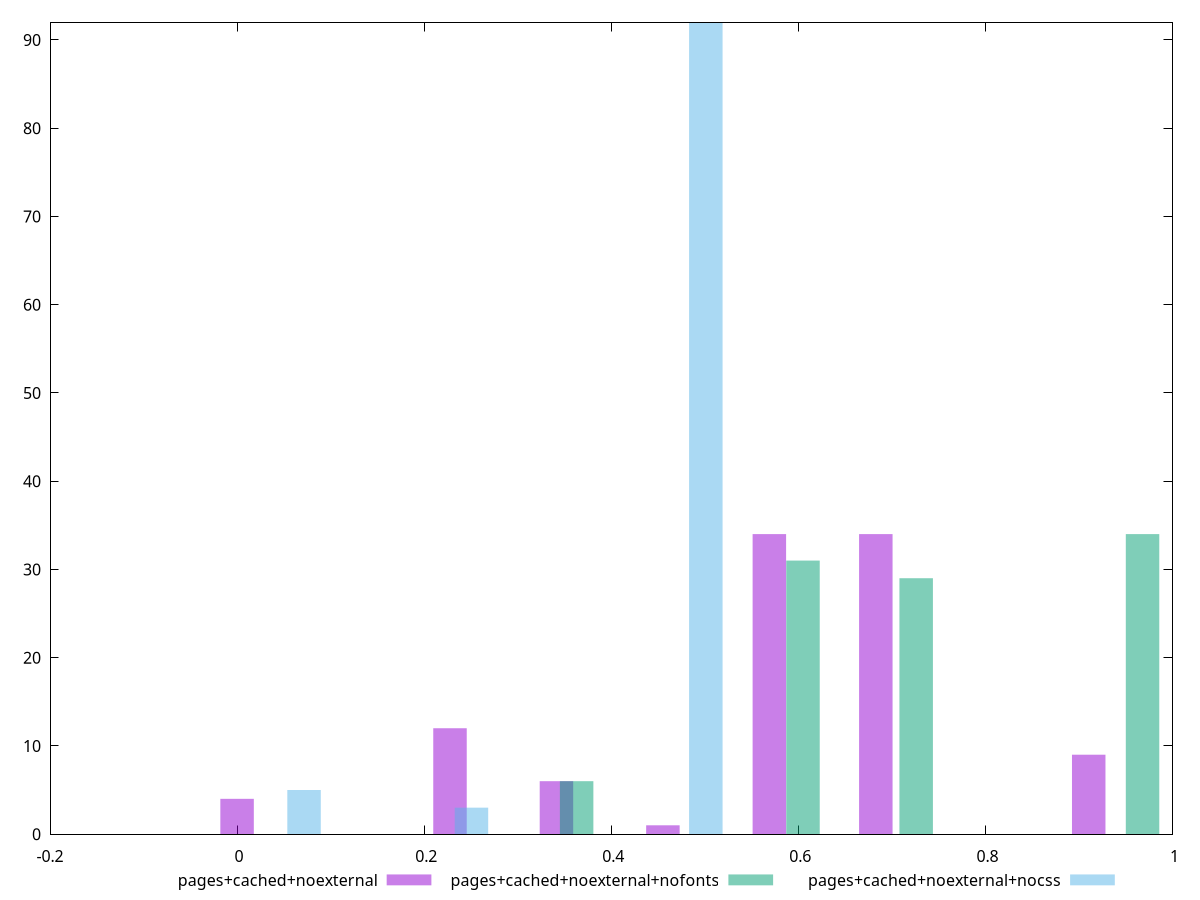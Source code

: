 $_pagesCachedNoexternal <<EOF
0 4
0.5690269162953917 34
0.68283229955447 34
0.341416149777235 6
0.9104430660726267 9
0.22761076651815668 12
0.45522153303631335 1
EOF
$_pagesCachedNoexternalNofonts <<EOF
0.7259794395224507 29
0.9679725860299343 34
0.6049828662687089 31
0.36298971976122535 6
EOF
$_pagesCachedNoexternalNocss <<EOF
0.5011133395144552 92
0.2505566697572276 3
0.07158761993063646 5
EOF
set key outside below
set terminal pngcairo
set output "report_00004_2020-11-02T20-21-41.718Z/cumulative-layout-shift/cumulative-layout-shift_pages+cached+noexternal_pages+cached+noexternal+nofonts_pages+cached+noexternal+nocss+hist.png"
set boxwidth 0.03579380996531823
set style fill transparent solid 0.5 noborder
set yrange [0:92]
plot $_pagesCachedNoexternal title "pages+cached+noexternal" with boxes ,$_pagesCachedNoexternalNofonts title "pages+cached+noexternal+nofonts" with boxes ,$_pagesCachedNoexternalNocss title "pages+cached+noexternal+nocss" with boxes ,